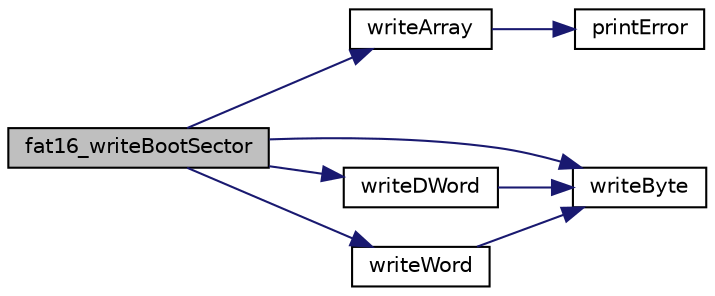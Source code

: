 digraph "fat16_writeBootSector"
{
 // LATEX_PDF_SIZE
  edge [fontname="Helvetica",fontsize="10",labelfontname="Helvetica",labelfontsize="10"];
  node [fontname="Helvetica",fontsize="10",shape=record];
  rankdir="LR";
  Node1 [label="fat16_writeBootSector",height=0.2,width=0.4,color="black", fillcolor="grey75", style="filled", fontcolor="black",tooltip="Writes boot sector to drive. Part of formatting process."];
  Node1 -> Node2 [color="midnightblue",fontsize="10",style="solid",fontname="Helvetica"];
  Node2 [label="writeArray",height=0.2,width=0.4,color="black", fillcolor="white", style="filled",URL="$v_d_i_s_k__drive_8c.html#ae1a9fbeeb541244951c690aae98d073c",tooltip="Writes bytesconst to Drive."];
  Node2 -> Node3 [color="midnightblue",fontsize="10",style="solid",fontname="Helvetica"];
  Node3 [label="printError",height=0.2,width=0.4,color="black", fillcolor="white", style="filled",URL="$v_d_i_s_k__utility_8c.html#af894f255e69772bd86dcd8ccb527a969",tooltip="Prints Error on terminal."];
  Node1 -> Node4 [color="midnightblue",fontsize="10",style="solid",fontname="Helvetica"];
  Node4 [label="writeByte",height=0.2,width=0.4,color="black", fillcolor="white", style="filled",URL="$v_d_i_s_k__drive_8c.html#ad70e2254570ddf3c683ba4a1377933ad",tooltip="Writes byte to Drive."];
  Node1 -> Node5 [color="midnightblue",fontsize="10",style="solid",fontname="Helvetica"];
  Node5 [label="writeDWord",height=0.2,width=0.4,color="black", fillcolor="white", style="filled",URL="$v_d_i_s_k__drive_8c.html#ae5bcb5df0d60ce16c488703cd2573e78",tooltip="Writes dword to Drive IN LITTLE-ENDIAN FORMAT!"];
  Node5 -> Node4 [color="midnightblue",fontsize="10",style="solid",fontname="Helvetica"];
  Node1 -> Node6 [color="midnightblue",fontsize="10",style="solid",fontname="Helvetica"];
  Node6 [label="writeWord",height=0.2,width=0.4,color="black", fillcolor="white", style="filled",URL="$v_d_i_s_k__drive_8c.html#afa2c7b826b403c32cf9d0d6698fb559d",tooltip="Writes word to Drive IN LITTLE-ENDIAN FORMAT!"];
  Node6 -> Node4 [color="midnightblue",fontsize="10",style="solid",fontname="Helvetica"];
}
